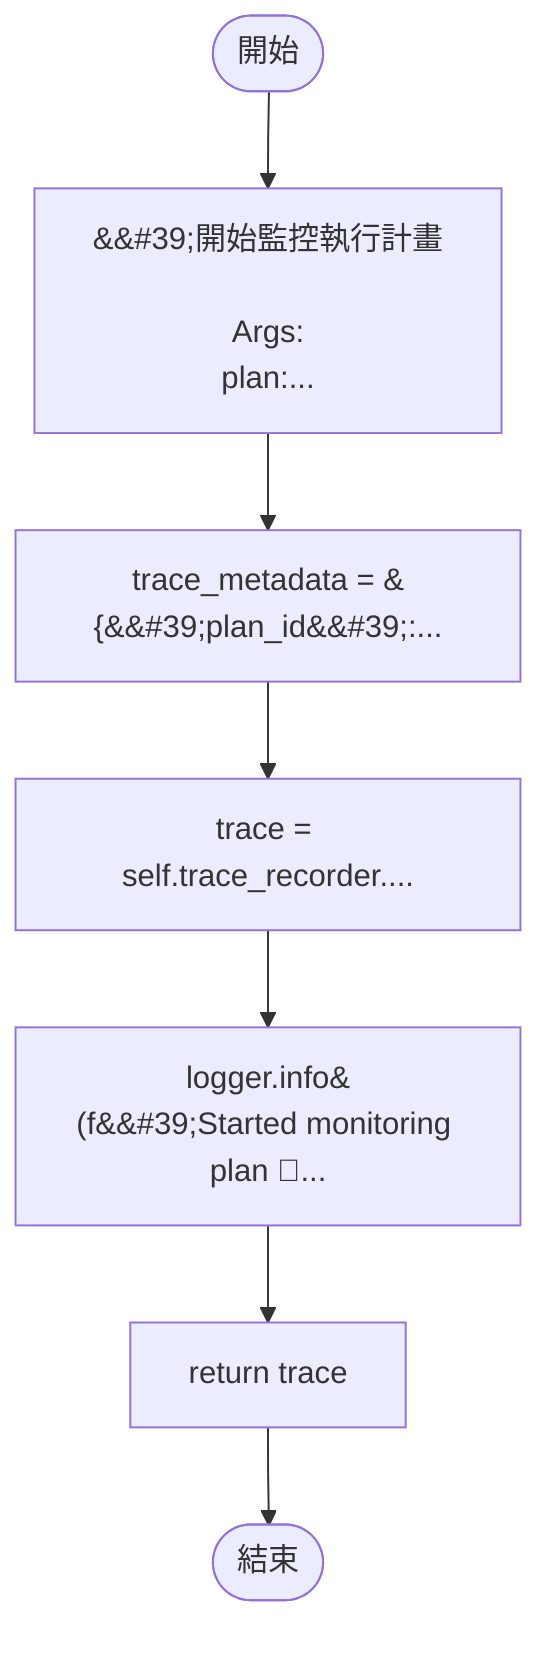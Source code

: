flowchart TB
    n1([開始])
    n2([結束])
    n3[&amp;&#35;39;開始監控執行計畫\n\n        Args:\n            plan:...]
    n4[trace_metadata = &#123;&amp;&#35;39;plan_id&amp;&#35;39;:...]
    n5[trace = self.trace_recorder....]
    n6[logger.info&#40;f&amp;&#35;39;Started monitoring plan &#1...]
    n7[return trace]
    n1 --> n3
    n3 --> n4
    n4 --> n5
    n5 --> n6
    n6 --> n7
    n7 --> n2